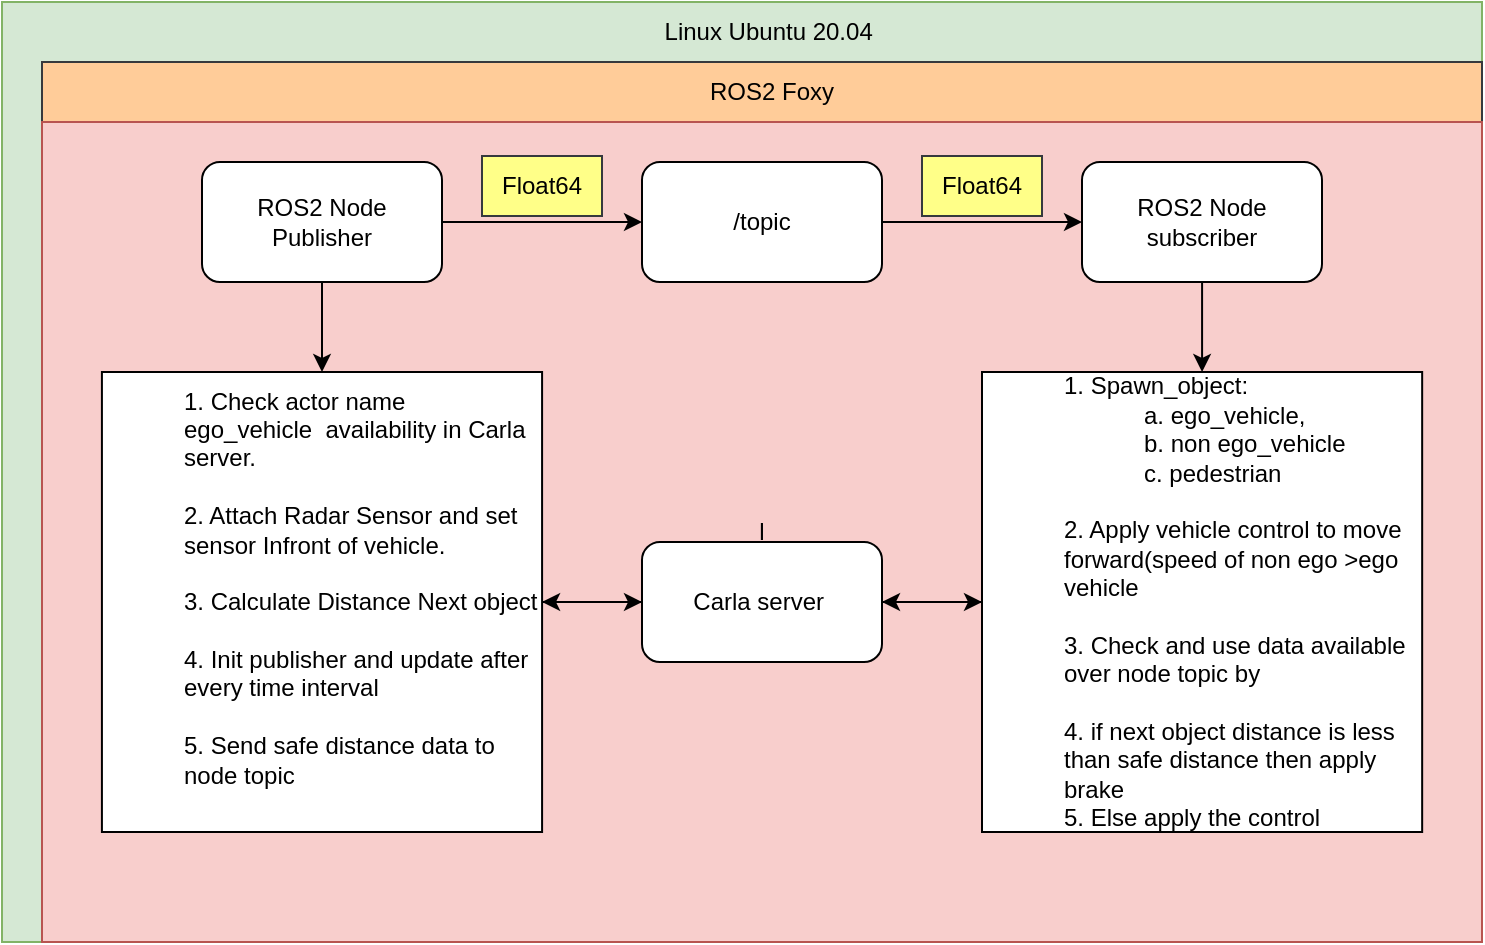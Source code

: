 <mxfile version="21.5.0" type="github">
  <diagram name="Page-1" id="gkxozptTYt2ciQcDv7WW">
    <mxGraphModel dx="880" dy="507" grid="1" gridSize="10" guides="1" tooltips="1" connect="1" arrows="1" fold="1" page="1" pageScale="1" pageWidth="1169" pageHeight="827" math="0" shadow="0">
      <root>
        <mxCell id="0" />
        <mxCell id="1" parent="0" />
        <mxCell id="kmEU4RtZfLV5vz7zgQsj-1" value="" style="rounded=0;whiteSpace=wrap;html=1;fillColor=#d5e8d4;strokeColor=#82b366;" vertex="1" parent="1">
          <mxGeometry x="100" y="170" width="740" height="470" as="geometry" />
        </mxCell>
        <mxCell id="kmEU4RtZfLV5vz7zgQsj-2" value="" style="rounded=0;whiteSpace=wrap;html=1;fillColor=#ffcc99;strokeColor=#36393d;" vertex="1" parent="1">
          <mxGeometry x="120" y="200" width="720" height="440" as="geometry" />
        </mxCell>
        <mxCell id="kmEU4RtZfLV5vz7zgQsj-3" value="Linux Ubuntu 20.04&amp;nbsp;" style="text;html=1;strokeColor=none;fillColor=none;align=center;verticalAlign=middle;whiteSpace=wrap;rounded=0;" vertex="1" parent="1">
          <mxGeometry x="400" y="170" width="170" height="30" as="geometry" />
        </mxCell>
        <UserObject label="l" id="kmEU4RtZfLV5vz7zgQsj-4">
          <mxCell style="rounded=0;whiteSpace=wrap;html=1;fillColor=#f8cecc;strokeColor=#b85450;" vertex="1" parent="1">
            <mxGeometry x="120" y="230" width="720" height="410" as="geometry" />
          </mxCell>
        </UserObject>
        <mxCell id="kmEU4RtZfLV5vz7zgQsj-5" value="ROS2 Foxy" style="text;html=1;strokeColor=none;fillColor=none;align=center;verticalAlign=middle;whiteSpace=wrap;rounded=0;" vertex="1" parent="1">
          <mxGeometry x="400" y="200" width="170" height="30" as="geometry" />
        </mxCell>
        <mxCell id="kmEU4RtZfLV5vz7zgQsj-25" style="edgeStyle=orthogonalEdgeStyle;rounded=0;orthogonalLoop=1;jettySize=auto;html=1;exitX=1;exitY=0.5;exitDx=0;exitDy=0;" edge="1" parent="1" source="kmEU4RtZfLV5vz7zgQsj-6" target="kmEU4RtZfLV5vz7zgQsj-12">
          <mxGeometry relative="1" as="geometry" />
        </mxCell>
        <mxCell id="kmEU4RtZfLV5vz7zgQsj-6" value="ROS2 Node Publisher" style="rounded=1;whiteSpace=wrap;html=1;" vertex="1" parent="1">
          <mxGeometry x="200" y="250" width="120" height="60" as="geometry" />
        </mxCell>
        <mxCell id="kmEU4RtZfLV5vz7zgQsj-22" style="edgeStyle=orthogonalEdgeStyle;rounded=0;orthogonalLoop=1;jettySize=auto;html=1;entryX=0.5;entryY=0;entryDx=0;entryDy=0;exitX=0.5;exitY=1;exitDx=0;exitDy=0;" edge="1" parent="1" source="kmEU4RtZfLV5vz7zgQsj-6" target="kmEU4RtZfLV5vz7zgQsj-34">
          <mxGeometry relative="1" as="geometry">
            <mxPoint x="260" y="320" as="sourcePoint" />
            <mxPoint x="260" y="360" as="targetPoint" />
          </mxGeometry>
        </mxCell>
        <mxCell id="kmEU4RtZfLV5vz7zgQsj-28" style="edgeStyle=orthogonalEdgeStyle;rounded=0;orthogonalLoop=1;jettySize=auto;html=1;entryX=0.5;entryY=0;entryDx=0;entryDy=0;" edge="1" parent="1" source="kmEU4RtZfLV5vz7zgQsj-7" target="kmEU4RtZfLV5vz7zgQsj-16">
          <mxGeometry relative="1" as="geometry" />
        </mxCell>
        <mxCell id="kmEU4RtZfLV5vz7zgQsj-7" value="ROS2 Node subscriber" style="rounded=1;whiteSpace=wrap;html=1;" vertex="1" parent="1">
          <mxGeometry x="640" y="250" width="120" height="60" as="geometry" />
        </mxCell>
        <mxCell id="kmEU4RtZfLV5vz7zgQsj-26" style="edgeStyle=orthogonalEdgeStyle;rounded=0;orthogonalLoop=1;jettySize=auto;html=1;exitX=1;exitY=0.5;exitDx=0;exitDy=0;entryX=0;entryY=0.5;entryDx=0;entryDy=0;" edge="1" parent="1" source="kmEU4RtZfLV5vz7zgQsj-12" target="kmEU4RtZfLV5vz7zgQsj-7">
          <mxGeometry relative="1" as="geometry" />
        </mxCell>
        <mxCell id="kmEU4RtZfLV5vz7zgQsj-12" value="/topic" style="whiteSpace=wrap;html=1;rounded=1;" vertex="1" parent="1">
          <mxGeometry x="420" y="250" width="120" height="60" as="geometry" />
        </mxCell>
        <mxCell id="kmEU4RtZfLV5vz7zgQsj-33" style="edgeStyle=orthogonalEdgeStyle;rounded=0;orthogonalLoop=1;jettySize=auto;html=1;entryX=1;entryY=0.5;entryDx=0;entryDy=0;" edge="1" parent="1" source="kmEU4RtZfLV5vz7zgQsj-16" target="kmEU4RtZfLV5vz7zgQsj-29">
          <mxGeometry relative="1" as="geometry" />
        </mxCell>
        <mxCell id="kmEU4RtZfLV5vz7zgQsj-16" value="&lt;div style=&quot;text-align: left;&quot;&gt;&lt;blockquote style=&quot;margin: 0 0 0 40px; border: none; padding: 0px;&quot;&gt;&lt;div style=&quot;text-align: left;&quot;&gt;&lt;br&gt;&lt;/div&gt;&lt;div style=&quot;text-align: left;&quot;&gt;&lt;span style=&quot;background-color: initial;&quot;&gt;1. Spawn_object:&lt;/span&gt;&lt;/div&gt;&lt;/blockquote&gt;&lt;/div&gt;&lt;blockquote style=&quot;margin: 0 0 0 40px; border: none; padding: 0px;&quot;&gt;&lt;div style=&quot;text-align: left;&quot;&gt;&lt;blockquote style=&quot;margin: 0 0 0 40px; border: none; padding: 0px;&quot;&gt;&lt;div style=&quot;text-align: left;&quot;&gt;&lt;span style=&quot;background-color: initial;&quot;&gt;a. ego_vehicle,&lt;/span&gt;&lt;/div&gt;&lt;/blockquote&gt;&lt;/div&gt;&lt;div style=&quot;text-align: left;&quot;&gt;&lt;blockquote style=&quot;margin: 0 0 0 40px; border: none; padding: 0px;&quot;&gt;&lt;div style=&quot;text-align: left;&quot;&gt;&lt;span style=&quot;background-color: initial;&quot;&gt;b. non ego_vehicle&lt;/span&gt;&lt;/div&gt;&lt;div style=&quot;text-align: left;&quot;&gt;&lt;span style=&quot;background-color: initial;&quot;&gt;c. pedestrian&lt;/span&gt;&lt;/div&gt;&lt;/blockquote&gt;&lt;/div&gt;&lt;/blockquote&gt;&lt;div style=&quot;text-align: left;&quot;&gt;&lt;blockquote style=&quot;margin: 0 0 0 40px; border: none; padding: 0px;&quot;&gt;&lt;div style=&quot;text-align: left;&quot;&gt;&lt;span style=&quot;background-color: initial;&quot;&gt;&lt;br&gt;&lt;/span&gt;&lt;/div&gt;&lt;div style=&quot;text-align: left;&quot;&gt;&lt;span style=&quot;background-color: initial;&quot;&gt;2. Apply vehicle control to move forward(speed of non ego &amp;gt;ego vehicle&lt;/span&gt;&lt;/div&gt;&lt;div style=&quot;text-align: left;&quot;&gt;&lt;span style=&quot;background-color: initial;&quot;&gt;&lt;br&gt;&lt;/span&gt;&lt;/div&gt;&lt;div style=&quot;text-align: left;&quot;&gt;&lt;span style=&quot;background-color: initial;&quot;&gt;3. Check and use data available over node topic by&amp;nbsp;&lt;/span&gt;&lt;/div&gt;&lt;div style=&quot;text-align: left;&quot;&gt;&lt;span style=&quot;background-color: initial;&quot;&gt;&lt;br&gt;&lt;/span&gt;&lt;/div&gt;&lt;div style=&quot;text-align: left;&quot;&gt;&lt;span style=&quot;background-color: initial;&quot;&gt;4. if next object distance is less than safe distance then apply brake&amp;nbsp;&lt;/span&gt;&lt;/div&gt;&lt;div style=&quot;text-align: left;&quot;&gt;&lt;span style=&quot;background-color: initial;&quot;&gt;5. Else apply the control&lt;/span&gt;&lt;/div&gt;&lt;/blockquote&gt;&lt;/div&gt;&lt;div style=&quot;text-align: left;&quot;&gt;&lt;span style=&quot;background-color: initial;&quot;&gt;&lt;br&gt;&lt;/span&gt;&lt;/div&gt;" style="whiteSpace=wrap;html=1;rounded=0;" vertex="1" parent="1">
          <mxGeometry x="590" y="355" width="220.078" height="230" as="geometry" />
        </mxCell>
        <mxCell id="kmEU4RtZfLV5vz7zgQsj-23" value="Float64" style="text;html=1;strokeColor=#36393d;fillColor=#ffff88;align=center;verticalAlign=middle;whiteSpace=wrap;rounded=0;" vertex="1" parent="1">
          <mxGeometry x="560" y="247" width="60" height="30" as="geometry" />
        </mxCell>
        <mxCell id="kmEU4RtZfLV5vz7zgQsj-24" value="Float64" style="text;html=1;strokeColor=#36393d;fillColor=#ffff88;align=center;verticalAlign=middle;whiteSpace=wrap;rounded=0;" vertex="1" parent="1">
          <mxGeometry x="340" y="247" width="60" height="30" as="geometry" />
        </mxCell>
        <mxCell id="kmEU4RtZfLV5vz7zgQsj-32" style="edgeStyle=orthogonalEdgeStyle;rounded=0;orthogonalLoop=1;jettySize=auto;html=1;exitX=1;exitY=0.5;exitDx=0;exitDy=0;entryX=0;entryY=0.5;entryDx=0;entryDy=0;" edge="1" parent="1" source="kmEU4RtZfLV5vz7zgQsj-29" target="kmEU4RtZfLV5vz7zgQsj-16">
          <mxGeometry relative="1" as="geometry" />
        </mxCell>
        <mxCell id="kmEU4RtZfLV5vz7zgQsj-38" style="edgeStyle=orthogonalEdgeStyle;rounded=0;orthogonalLoop=1;jettySize=auto;html=1;" edge="1" parent="1" source="kmEU4RtZfLV5vz7zgQsj-29" target="kmEU4RtZfLV5vz7zgQsj-34">
          <mxGeometry relative="1" as="geometry" />
        </mxCell>
        <mxCell id="kmEU4RtZfLV5vz7zgQsj-29" value="Carla server&amp;nbsp;" style="whiteSpace=wrap;html=1;rounded=1;" vertex="1" parent="1">
          <mxGeometry x="420" y="440" width="120" height="60" as="geometry" />
        </mxCell>
        <mxCell id="kmEU4RtZfLV5vz7zgQsj-37" style="edgeStyle=orthogonalEdgeStyle;rounded=0;orthogonalLoop=1;jettySize=auto;html=1;exitX=1;exitY=0.5;exitDx=0;exitDy=0;entryX=0;entryY=0.5;entryDx=0;entryDy=0;" edge="1" parent="1" source="kmEU4RtZfLV5vz7zgQsj-34" target="kmEU4RtZfLV5vz7zgQsj-29">
          <mxGeometry relative="1" as="geometry" />
        </mxCell>
        <mxCell id="kmEU4RtZfLV5vz7zgQsj-34" value="&lt;blockquote style=&quot;margin: 0 0 0 40px; border: none; padding: 0px;&quot;&gt;&lt;div style=&quot;text-align: left;&quot;&gt;1. Check actor name ego_vehicle&amp;nbsp; availability in Carla server.&amp;nbsp;&lt;/div&gt;&lt;div style=&quot;text-align: left;&quot;&gt;&lt;br&gt;&lt;/div&gt;&lt;div style=&quot;text-align: left;&quot;&gt;2. Attach Radar Sensor and set sensor Infront of vehicle.&lt;/div&gt;&lt;div style=&quot;text-align: left;&quot;&gt;&lt;br&gt;&lt;/div&gt;&lt;div style=&quot;text-align: left;&quot;&gt;3. Calculate Distance Next object&lt;/div&gt;&lt;div style=&quot;text-align: left;&quot;&gt;&lt;br&gt;&lt;/div&gt;&lt;div style=&quot;text-align: left;&quot;&gt;4. Init publisher and update after every time interval&lt;/div&gt;&lt;div style=&quot;text-align: left;&quot;&gt;&lt;br&gt;&lt;/div&gt;&lt;div style=&quot;text-align: left;&quot;&gt;5. Send safe distance data to node topic&lt;/div&gt;&lt;/blockquote&gt;&lt;div style=&quot;text-align: left;&quot;&gt;&lt;br&gt;&lt;/div&gt;" style="whiteSpace=wrap;html=1;rounded=0;" vertex="1" parent="1">
          <mxGeometry x="149.96" y="355" width="220.078" height="230" as="geometry" />
        </mxCell>
        <mxCell id="kmEU4RtZfLV5vz7zgQsj-39" value="" style="shape=image;imageAspect=0;aspect=fixed;verticalLabelPosition=bottom;verticalAlign=top;image=https://encrypted-tbn0.gstatic.com/images?q=tbn:ANd9GcRq2TRPdiRm2MCNMWQlpk5-IubF3Qj8Mp1YopsVXpFD6Q&amp;s;" vertex="1" parent="1">
          <mxGeometry x="433.5" y="444" width="95" height="53.24" as="geometry" />
        </mxCell>
        <mxCell id="kmEU4RtZfLV5vz7zgQsj-42" value="" style="shape=image;imageAspect=0;aspect=fixed;verticalLabelPosition=bottom;verticalAlign=top;image=https://docs.ros.org/.artwork/distributions/foxy.png;" vertex="1" parent="1">
          <mxGeometry x="522.5" y="205.41" width="16.5" height="19.59" as="geometry" />
        </mxCell>
      </root>
    </mxGraphModel>
  </diagram>
</mxfile>
